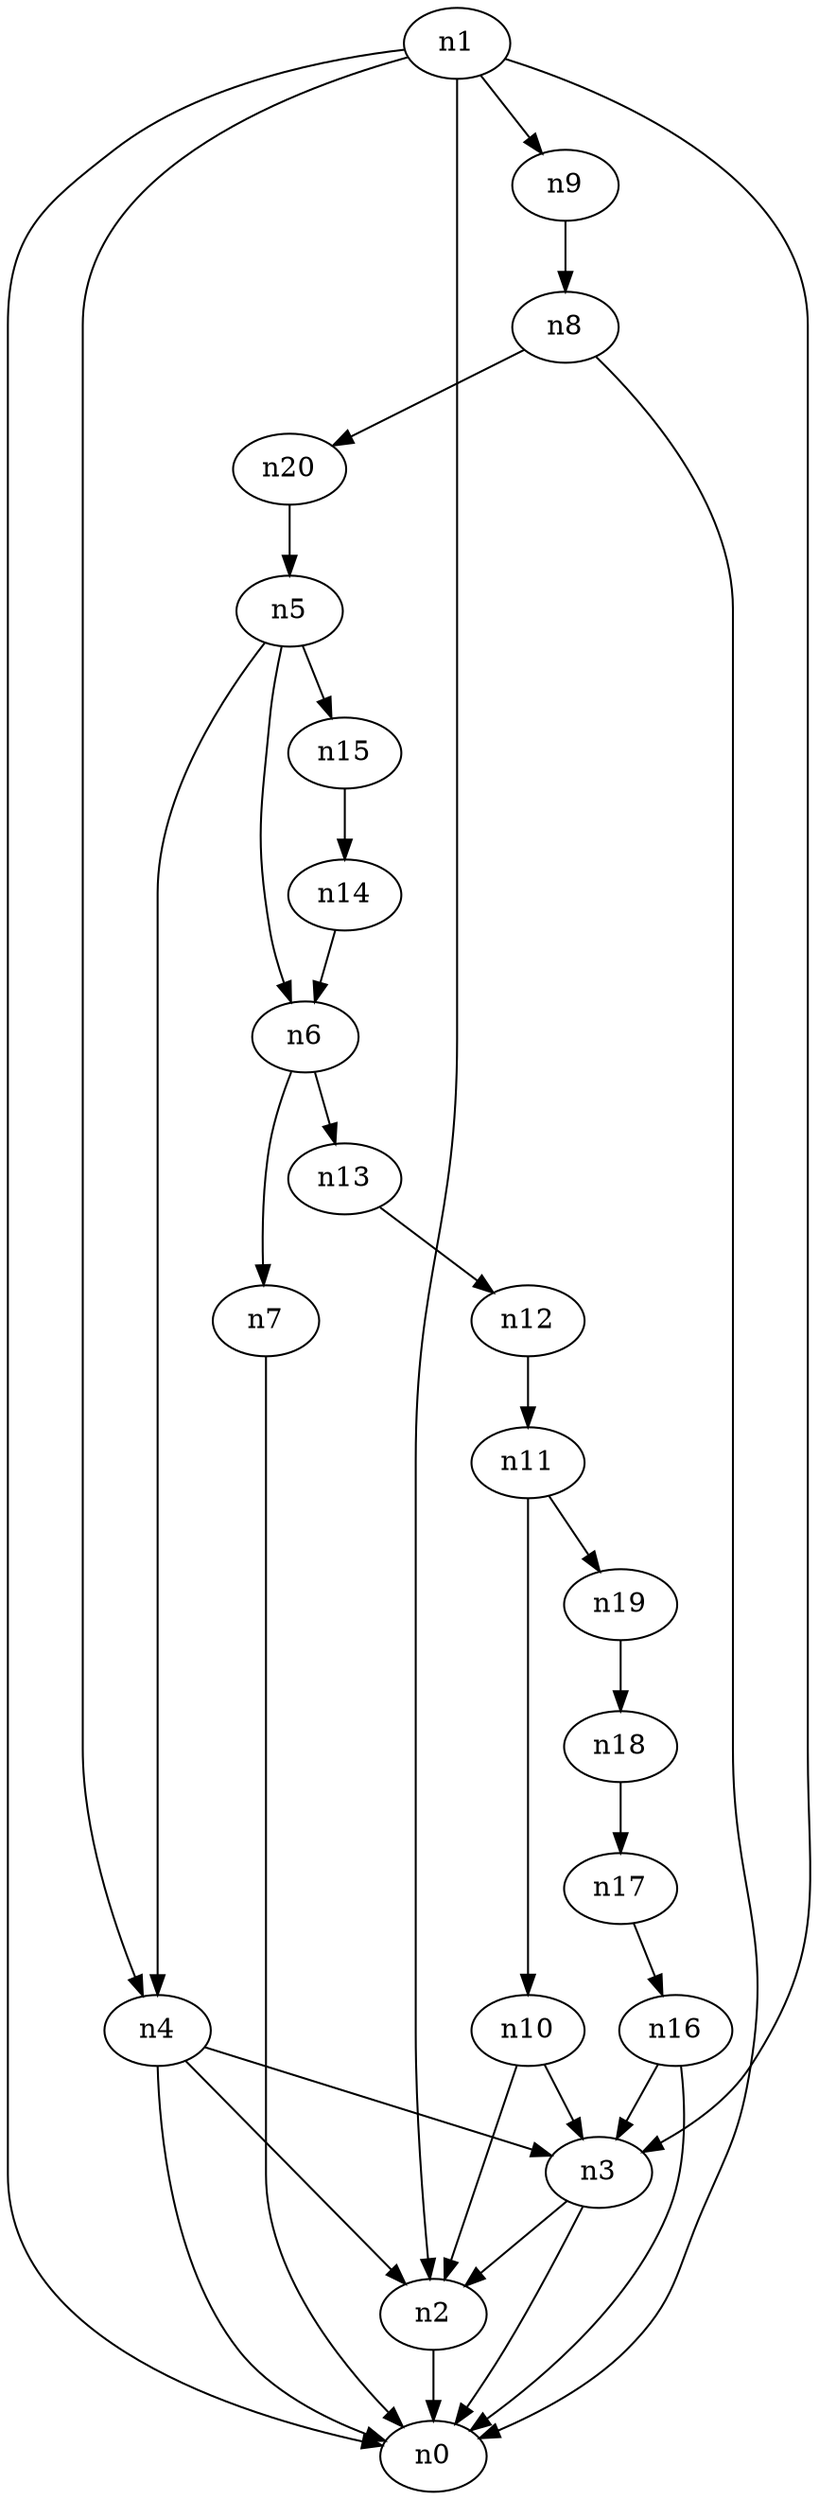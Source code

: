 digraph G {
	n1 -> n0	 [_graphml_id=e0];
	n1 -> n2	 [_graphml_id=e1];
	n1 -> n3	 [_graphml_id=e6];
	n1 -> n4	 [_graphml_id=e9];
	n1 -> n9	 [_graphml_id=e16];
	n2 -> n0	 [_graphml_id=e5];
	n3 -> n0	 [_graphml_id=e8];
	n3 -> n2	 [_graphml_id=e2];
	n4 -> n0	 [_graphml_id=e4];
	n4 -> n2	 [_graphml_id=e7];
	n4 -> n3	 [_graphml_id=e3];
	n5 -> n4	 [_graphml_id=e10];
	n5 -> n6	 [_graphml_id=e11];
	n5 -> n15	 [_graphml_id=e25];
	n6 -> n7	 [_graphml_id=e12];
	n6 -> n13	 [_graphml_id=e22];
	n7 -> n0	 [_graphml_id=e13];
	n8 -> n0	 [_graphml_id=e14];
	n8 -> n20	 [_graphml_id=e32];
	n9 -> n8	 [_graphml_id=e15];
	n10 -> n2	 [_graphml_id=e18];
	n10 -> n3	 [_graphml_id=e17];
	n11 -> n10	 [_graphml_id=e19];
	n11 -> n19	 [_graphml_id=e31];
	n12 -> n11	 [_graphml_id=e20];
	n13 -> n12	 [_graphml_id=e21];
	n14 -> n6	 [_graphml_id=e23];
	n15 -> n14	 [_graphml_id=e24];
	n16 -> n0	 [_graphml_id=e27];
	n16 -> n3	 [_graphml_id=e26];
	n17 -> n16	 [_graphml_id=e28];
	n18 -> n17	 [_graphml_id=e29];
	n19 -> n18	 [_graphml_id=e30];
	n20 -> n5	 [_graphml_id=e33];
}
